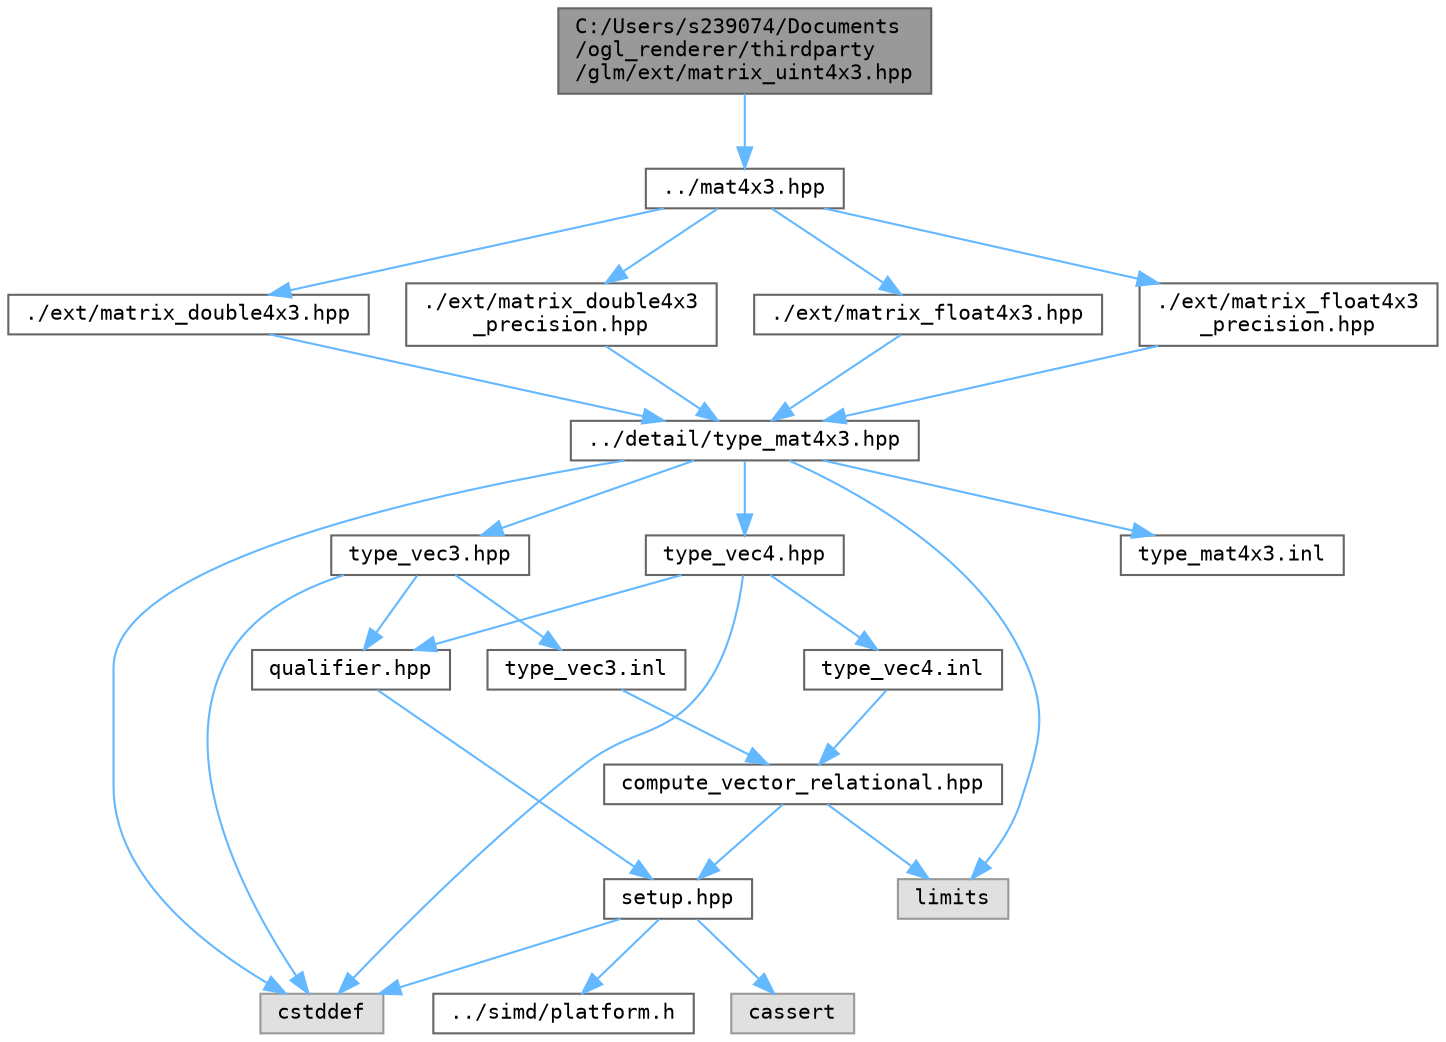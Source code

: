 digraph "C:/Users/s239074/Documents/ogl_renderer/thirdparty/glm/ext/matrix_uint4x3.hpp"
{
 // LATEX_PDF_SIZE
  bgcolor="transparent";
  edge [fontname=Terminal,fontsize=10,labelfontname=Helvetica,labelfontsize=10];
  node [fontname=Terminal,fontsize=10,shape=box,height=0.2,width=0.4];
  Node1 [label="C:/Users/s239074/Documents\l/ogl_renderer/thirdparty\l/glm/ext/matrix_uint4x3.hpp",height=0.2,width=0.4,color="gray40", fillcolor="grey60", style="filled", fontcolor="black",tooltip=" "];
  Node1 -> Node2 [color="steelblue1",style="solid"];
  Node2 [label="../mat4x3.hpp",height=0.2,width=0.4,color="grey40", fillcolor="white", style="filled",URL="$mat4x3_8hpp.html",tooltip=" "];
  Node2 -> Node3 [color="steelblue1",style="solid"];
  Node3 [label="./ext/matrix_double4x3.hpp",height=0.2,width=0.4,color="grey40", fillcolor="white", style="filled",URL="$matrix__double4x3_8hpp.html",tooltip=" "];
  Node3 -> Node4 [color="steelblue1",style="solid"];
  Node4 [label="../detail/type_mat4x3.hpp",height=0.2,width=0.4,color="grey40", fillcolor="white", style="filled",URL="$type__mat4x3_8hpp.html",tooltip=" "];
  Node4 -> Node5 [color="steelblue1",style="solid"];
  Node5 [label="type_vec3.hpp",height=0.2,width=0.4,color="grey40", fillcolor="white", style="filled",URL="$type__vec3_8hpp.html",tooltip=" "];
  Node5 -> Node6 [color="steelblue1",style="solid"];
  Node6 [label="qualifier.hpp",height=0.2,width=0.4,color="grey40", fillcolor="white", style="filled",URL="$qualifier_8hpp.html",tooltip=" "];
  Node6 -> Node7 [color="steelblue1",style="solid"];
  Node7 [label="setup.hpp",height=0.2,width=0.4,color="grey40", fillcolor="white", style="filled",URL="$setup_8hpp.html",tooltip=" "];
  Node7 -> Node8 [color="steelblue1",style="solid"];
  Node8 [label="cassert",height=0.2,width=0.4,color="grey60", fillcolor="#E0E0E0", style="filled",tooltip=" "];
  Node7 -> Node9 [color="steelblue1",style="solid"];
  Node9 [label="cstddef",height=0.2,width=0.4,color="grey60", fillcolor="#E0E0E0", style="filled",tooltip=" "];
  Node7 -> Node10 [color="steelblue1",style="solid"];
  Node10 [label="../simd/platform.h",height=0.2,width=0.4,color="grey40", fillcolor="white", style="filled",URL="$platform_8h.html",tooltip=" "];
  Node5 -> Node9 [color="steelblue1",style="solid"];
  Node5 -> Node11 [color="steelblue1",style="solid"];
  Node11 [label="type_vec3.inl",height=0.2,width=0.4,color="grey40", fillcolor="white", style="filled",URL="$type__vec3_8inl.html",tooltip=" "];
  Node11 -> Node12 [color="steelblue1",style="solid"];
  Node12 [label="compute_vector_relational.hpp",height=0.2,width=0.4,color="grey40", fillcolor="white", style="filled",URL="$compute__vector__relational_8hpp.html",tooltip=" "];
  Node12 -> Node7 [color="steelblue1",style="solid"];
  Node12 -> Node13 [color="steelblue1",style="solid"];
  Node13 [label="limits",height=0.2,width=0.4,color="grey60", fillcolor="#E0E0E0", style="filled",tooltip=" "];
  Node4 -> Node14 [color="steelblue1",style="solid"];
  Node14 [label="type_vec4.hpp",height=0.2,width=0.4,color="grey40", fillcolor="white", style="filled",URL="$type__vec4_8hpp.html",tooltip=" "];
  Node14 -> Node6 [color="steelblue1",style="solid"];
  Node14 -> Node9 [color="steelblue1",style="solid"];
  Node14 -> Node15 [color="steelblue1",style="solid"];
  Node15 [label="type_vec4.inl",height=0.2,width=0.4,color="grey40", fillcolor="white", style="filled",URL="$type__vec4_8inl.html",tooltip=" "];
  Node15 -> Node12 [color="steelblue1",style="solid"];
  Node4 -> Node13 [color="steelblue1",style="solid"];
  Node4 -> Node9 [color="steelblue1",style="solid"];
  Node4 -> Node16 [color="steelblue1",style="solid"];
  Node16 [label="type_mat4x3.inl",height=0.2,width=0.4,color="grey40", fillcolor="white", style="filled",URL="$type__mat4x3_8inl.html",tooltip=" "];
  Node2 -> Node17 [color="steelblue1",style="solid"];
  Node17 [label="./ext/matrix_double4x3\l_precision.hpp",height=0.2,width=0.4,color="grey40", fillcolor="white", style="filled",URL="$matrix__double4x3__precision_8hpp.html",tooltip=" "];
  Node17 -> Node4 [color="steelblue1",style="solid"];
  Node2 -> Node18 [color="steelblue1",style="solid"];
  Node18 [label="./ext/matrix_float4x3.hpp",height=0.2,width=0.4,color="grey40", fillcolor="white", style="filled",URL="$matrix__float4x3_8hpp.html",tooltip=" "];
  Node18 -> Node4 [color="steelblue1",style="solid"];
  Node2 -> Node19 [color="steelblue1",style="solid"];
  Node19 [label="./ext/matrix_float4x3\l_precision.hpp",height=0.2,width=0.4,color="grey40", fillcolor="white", style="filled",URL="$matrix__float4x3__precision_8hpp.html",tooltip=" "];
  Node19 -> Node4 [color="steelblue1",style="solid"];
}
